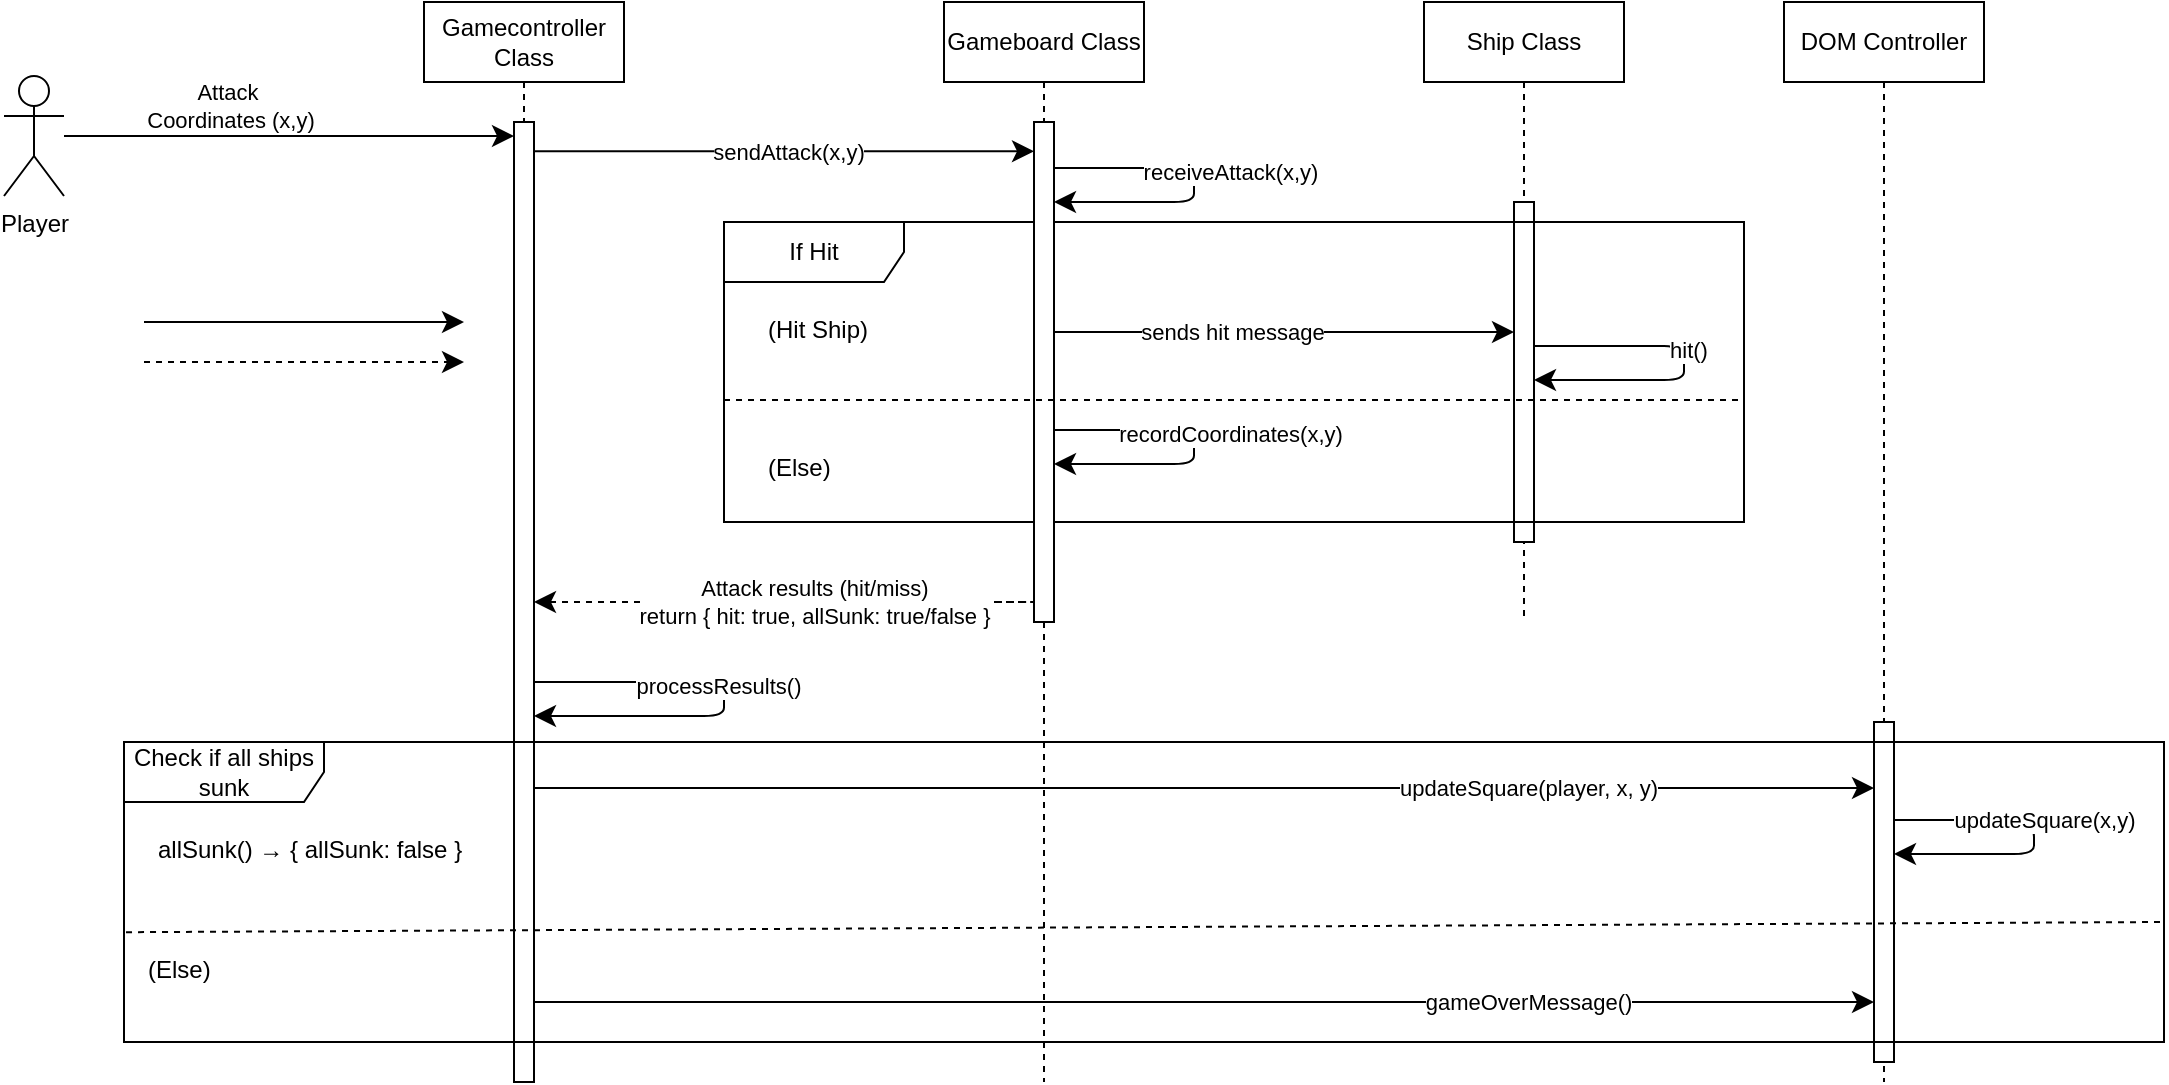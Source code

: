 <mxfile>
  <diagram id="WfUA3Iw9Z-fu757x9HTe" name="Page-1">
    <mxGraphModel dx="2538" dy="619" grid="1" gridSize="10" guides="1" tooltips="1" connect="1" arrows="1" fold="1" page="1" pageScale="1" pageWidth="850" pageHeight="1100" math="0" shadow="0">
      <root>
        <mxCell id="0" />
        <mxCell id="1" parent="0" />
        <mxCell id="4" value="Ship Class" style="shape=umlLifeline;perimeter=lifelinePerimeter;whiteSpace=wrap;html=1;container=1;dropTarget=0;collapsible=0;recursiveResize=0;outlineConnect=0;portConstraint=eastwest;newEdgeStyle={&quot;edgeStyle&quot;:&quot;elbowEdgeStyle&quot;,&quot;elbow&quot;:&quot;vertical&quot;,&quot;curved&quot;:0,&quot;rounded&quot;:0};" parent="1" vertex="1">
          <mxGeometry x="540" y="310" width="100" height="310" as="geometry" />
        </mxCell>
        <mxCell id="26" value="" style="endArrow=classic;startArrow=none;endFill=1;startFill=0;endSize=8;html=1;verticalAlign=bottom;labelBackgroundColor=none;edgeStyle=orthogonalEdgeStyle;" parent="4" edge="1" target="45" source="45">
          <mxGeometry width="160" relative="1" as="geometry">
            <mxPoint x="55" y="172" as="sourcePoint" />
            <mxPoint x="55" y="188.994" as="targetPoint" />
            <Array as="points">
              <mxPoint x="130" y="172" />
              <mxPoint x="130" y="189" />
            </Array>
          </mxGeometry>
        </mxCell>
        <mxCell id="27" value="hit()" style="edgeLabel;html=1;align=center;verticalAlign=middle;resizable=0;points=[];" parent="26" vertex="1" connectable="0">
          <mxGeometry x="-0.24" y="-2" relative="1" as="geometry">
            <mxPoint x="13" as="offset" />
          </mxGeometry>
        </mxCell>
        <mxCell id="45" value="" style="html=1;points=[[0,0,0,0,5],[0,1,0,0,-5],[1,0,0,0,5],[1,1,0,0,-5]];perimeter=orthogonalPerimeter;outlineConnect=0;targetShapes=umlLifeline;portConstraint=eastwest;newEdgeStyle={&quot;curved&quot;:0,&quot;rounded&quot;:0};" vertex="1" parent="4">
          <mxGeometry x="45" y="100" width="10" height="170" as="geometry" />
        </mxCell>
        <mxCell id="6" value="Gameboard Class" style="shape=umlLifeline;perimeter=lifelinePerimeter;whiteSpace=wrap;html=1;container=1;dropTarget=0;collapsible=0;recursiveResize=0;outlineConnect=0;portConstraint=eastwest;newEdgeStyle={&quot;edgeStyle&quot;:&quot;elbowEdgeStyle&quot;,&quot;elbow&quot;:&quot;vertical&quot;,&quot;curved&quot;:0,&quot;rounded&quot;:0};" parent="1" vertex="1">
          <mxGeometry x="300" y="310" width="100" height="540" as="geometry" />
        </mxCell>
        <mxCell id="8" value="Player" style="shape=umlActor;verticalLabelPosition=bottom;verticalAlign=top;html=1;" parent="1" vertex="1">
          <mxGeometry x="-170" y="347" width="30" height="60" as="geometry" />
        </mxCell>
        <mxCell id="12" value="" style="endArrow=classic;startArrow=none;endFill=1;startFill=0;endSize=8;html=1;verticalAlign=bottom;labelBackgroundColor=none;" parent="1" edge="1">
          <mxGeometry width="160" relative="1" as="geometry">
            <mxPoint x="-100" y="470" as="sourcePoint" />
            <mxPoint x="60" y="470" as="targetPoint" />
          </mxGeometry>
        </mxCell>
        <mxCell id="13" value="" style="endArrow=classic;startArrow=none;endFill=1;startFill=0;endSize=8;html=1;verticalAlign=bottom;labelBackgroundColor=none;dashed=1;" parent="1" edge="1">
          <mxGeometry width="160" relative="1" as="geometry">
            <mxPoint x="-100" y="490" as="sourcePoint" />
            <mxPoint x="60" y="490" as="targetPoint" />
          </mxGeometry>
        </mxCell>
        <mxCell id="18" value="If Hit" style="shape=umlFrame;whiteSpace=wrap;html=1;pointerEvents=0;recursiveResize=0;container=1;collapsible=0;width=90;height=30;" parent="1" vertex="1">
          <mxGeometry x="190" y="420" width="510" height="150" as="geometry" />
        </mxCell>
        <mxCell id="7" value="" style="html=1;points=[[0,0,0,0,5],[0,1,0,0,-5],[1,0,0,0,5],[1,1,0,0,-5]];perimeter=orthogonalPerimeter;outlineConnect=0;targetShapes=umlLifeline;portConstraint=eastwest;newEdgeStyle={&quot;curved&quot;:0,&quot;rounded&quot;:0};" parent="18" vertex="1">
          <mxGeometry x="155" y="-50" width="10" height="250" as="geometry" />
        </mxCell>
        <mxCell id="19" value="(Hit Ship)" style="text;html=1;" parent="18" vertex="1">
          <mxGeometry width="100" height="20" relative="1" as="geometry">
            <mxPoint x="20" y="40" as="offset" />
          </mxGeometry>
        </mxCell>
        <mxCell id="20" value="(Else)" style="line;strokeWidth=1;dashed=1;labelPosition=center;verticalLabelPosition=bottom;align=left;verticalAlign=top;spacingLeft=20;spacingTop=15;html=1;whiteSpace=wrap;" parent="18" vertex="1">
          <mxGeometry y="84" width="510" height="10" as="geometry" />
        </mxCell>
        <mxCell id="24" value="" style="endArrow=classic;startArrow=none;endFill=1;startFill=0;endSize=8;html=1;verticalAlign=bottom;labelBackgroundColor=none;edgeStyle=orthogonalEdgeStyle;" parent="18" source="7" target="7" edge="1">
          <mxGeometry width="160" relative="1" as="geometry">
            <mxPoint x="175.0" y="104" as="sourcePoint" />
            <mxPoint x="175.19" y="121" as="targetPoint" />
            <Array as="points">
              <mxPoint x="235" y="104" />
              <mxPoint x="235" y="121" />
            </Array>
          </mxGeometry>
        </mxCell>
        <mxCell id="25" value="recordCoordinates(x,y)" style="edgeLabel;html=1;align=center;verticalAlign=middle;resizable=0;points=[];" parent="24" vertex="1" connectable="0">
          <mxGeometry x="-0.24" y="-2" relative="1" as="geometry">
            <mxPoint x="28" as="offset" />
          </mxGeometry>
        </mxCell>
        <mxCell id="16" value="" style="endArrow=classic;startArrow=none;endFill=1;startFill=0;endSize=8;html=1;verticalAlign=bottom;labelBackgroundColor=none;edgeStyle=orthogonalEdgeStyle;" parent="18" source="7" target="7" edge="1">
          <mxGeometry width="160" relative="1" as="geometry">
            <mxPoint x="175.0" y="-27" as="sourcePoint" />
            <mxPoint x="175.46" y="-10.011" as="targetPoint" />
            <Array as="points">
              <mxPoint x="235" y="-27" />
              <mxPoint x="235" y="-10" />
            </Array>
          </mxGeometry>
        </mxCell>
        <mxCell id="17" value="receiveAttack(x,y)" style="edgeLabel;html=1;align=center;verticalAlign=middle;resizable=0;points=[];" parent="16" vertex="1" connectable="0">
          <mxGeometry x="-0.24" y="-2" relative="1" as="geometry">
            <mxPoint x="28" as="offset" />
          </mxGeometry>
        </mxCell>
        <mxCell id="14" value="" style="endArrow=classic;startArrow=none;endFill=1;startFill=0;endSize=8;html=1;verticalAlign=bottom;labelBackgroundColor=none;" parent="1" source="8" target="46" edge="1">
          <mxGeometry width="160" relative="1" as="geometry">
            <mxPoint x="-230" y="299.58" as="sourcePoint" />
            <mxPoint x="-110" y="300" as="targetPoint" />
          </mxGeometry>
        </mxCell>
        <mxCell id="15" value="Attack&amp;nbsp;&lt;div&gt;Coordinates (x,y)&lt;/div&gt;" style="edgeLabel;html=1;align=center;verticalAlign=middle;resizable=0;points=[];" parent="14" vertex="1" connectable="0">
          <mxGeometry x="-0.124" y="1" relative="1" as="geometry">
            <mxPoint x="-16" y="-14" as="offset" />
          </mxGeometry>
        </mxCell>
        <mxCell id="22" value="" style="endArrow=classic;startArrow=none;endFill=1;startFill=0;endSize=8;html=1;verticalAlign=bottom;labelBackgroundColor=none;" parent="1" target="45" edge="1">
          <mxGeometry width="160" relative="1" as="geometry">
            <mxPoint x="355" y="475" as="sourcePoint" />
            <mxPoint x="585" y="475" as="targetPoint" />
          </mxGeometry>
        </mxCell>
        <mxCell id="23" value="sends hit message" style="edgeLabel;html=1;align=center;verticalAlign=middle;resizable=0;points=[];" parent="22" vertex="1" connectable="0">
          <mxGeometry x="-0.657" relative="1" as="geometry">
            <mxPoint x="49" as="offset" />
          </mxGeometry>
        </mxCell>
        <mxCell id="33" value="DOM Controller" style="shape=umlLifeline;perimeter=lifelinePerimeter;whiteSpace=wrap;html=1;container=1;dropTarget=0;collapsible=0;recursiveResize=0;outlineConnect=0;portConstraint=eastwest;newEdgeStyle={&quot;curved&quot;:0,&quot;rounded&quot;:0};" parent="1" vertex="1">
          <mxGeometry x="720" y="310" width="100" height="540" as="geometry" />
        </mxCell>
        <mxCell id="47" value="" style="html=1;points=[[0,0,0,0,5],[0,1,0,0,-5],[1,0,0,0,5],[1,1,0,0,-5]];perimeter=orthogonalPerimeter;outlineConnect=0;targetShapes=umlLifeline;portConstraint=eastwest;newEdgeStyle={&quot;curved&quot;:0,&quot;rounded&quot;:0};" vertex="1" parent="33">
          <mxGeometry x="45" y="360" width="10" height="170" as="geometry" />
        </mxCell>
        <mxCell id="42" value="" style="endArrow=classic;startArrow=none;endFill=1;startFill=0;endSize=8;html=1;verticalAlign=bottom;labelBackgroundColor=none;edgeStyle=orthogonalEdgeStyle;" edge="1" parent="33" source="47" target="47">
          <mxGeometry width="160" relative="1" as="geometry">
            <mxPoint x="50" y="409" as="sourcePoint" />
            <mxPoint x="50" y="425.994" as="targetPoint" />
            <Array as="points">
              <mxPoint x="125" y="409" />
              <mxPoint x="125" y="426" />
            </Array>
          </mxGeometry>
        </mxCell>
        <mxCell id="44" value="updateSquare(x,y)" style="edgeLabel;html=1;align=center;verticalAlign=middle;resizable=0;points=[];" vertex="1" connectable="0" parent="42">
          <mxGeometry x="-0.043" y="4" relative="1" as="geometry">
            <mxPoint x="1" y="-5" as="offset" />
          </mxGeometry>
        </mxCell>
        <mxCell id="34" value="Gamecontroller Class" style="shape=umlLifeline;perimeter=lifelinePerimeter;whiteSpace=wrap;html=1;container=1;dropTarget=0;collapsible=0;recursiveResize=0;outlineConnect=0;portConstraint=eastwest;newEdgeStyle={&quot;curved&quot;:0,&quot;rounded&quot;:0};" vertex="1" parent="1">
          <mxGeometry x="40" y="310" width="100" height="540" as="geometry" />
        </mxCell>
        <mxCell id="46" value="" style="html=1;points=[[0,0,0,0,5],[0,1,0,0,-5],[1,0,0,0,5],[1,1,0,0,-5]];perimeter=orthogonalPerimeter;outlineConnect=0;targetShapes=umlLifeline;portConstraint=eastwest;newEdgeStyle={&quot;curved&quot;:0,&quot;rounded&quot;:0};" vertex="1" parent="34">
          <mxGeometry x="45" y="60" width="10" height="480" as="geometry" />
        </mxCell>
        <mxCell id="48" value="" style="endArrow=classic;startArrow=none;endFill=1;startFill=0;endSize=8;html=1;verticalAlign=bottom;labelBackgroundColor=none;edgeStyle=orthogonalEdgeStyle;" edge="1" parent="34" source="46" target="46">
          <mxGeometry width="160" relative="1" as="geometry">
            <mxPoint x="75" y="340" as="sourcePoint" />
            <mxPoint x="75" y="357" as="targetPoint" />
            <Array as="points">
              <mxPoint x="150" y="340" />
              <mxPoint x="150" y="357" />
            </Array>
          </mxGeometry>
        </mxCell>
        <mxCell id="49" value="processResults()" style="edgeLabel;html=1;align=center;verticalAlign=middle;resizable=0;points=[];" vertex="1" connectable="0" parent="48">
          <mxGeometry x="-0.24" y="-2" relative="1" as="geometry">
            <mxPoint x="13" as="offset" />
          </mxGeometry>
        </mxCell>
        <mxCell id="35" value="" style="endArrow=classic;startArrow=none;endFill=1;startFill=0;endSize=8;html=1;verticalAlign=bottom;labelBackgroundColor=none;" edge="1" parent="1" source="46">
          <mxGeometry width="160" relative="1" as="geometry">
            <mxPoint x="90.4" y="384.66" as="sourcePoint" />
            <mxPoint x="345" y="384.66" as="targetPoint" />
          </mxGeometry>
        </mxCell>
        <mxCell id="36" value="sendAttack(x,y)" style="edgeLabel;html=1;align=center;verticalAlign=middle;resizable=0;points=[];" vertex="1" connectable="0" parent="35">
          <mxGeometry x="0.011" relative="1" as="geometry">
            <mxPoint as="offset" />
          </mxGeometry>
        </mxCell>
        <mxCell id="37" value="" style="endArrow=classic;startArrow=none;endFill=1;startFill=0;endSize=8;html=1;verticalAlign=bottom;labelBackgroundColor=none;dashed=1;" edge="1" parent="1" target="46">
          <mxGeometry width="160" relative="1" as="geometry">
            <mxPoint x="320" y="610" as="sourcePoint" />
            <mxPoint x="110" y="610" as="targetPoint" />
            <Array as="points">
              <mxPoint x="350" y="610" />
            </Array>
          </mxGeometry>
        </mxCell>
        <mxCell id="38" value="Attack results (hit/miss)&lt;div&gt;&lt;div&gt;return { hit: true, allSunk: true/false }&lt;/div&gt;&lt;/div&gt;" style="edgeLabel;html=1;align=center;verticalAlign=middle;resizable=0;points=[];" vertex="1" connectable="0" parent="37">
          <mxGeometry x="0.264" y="-2" relative="1" as="geometry">
            <mxPoint x="35" y="2" as="offset" />
          </mxGeometry>
        </mxCell>
        <mxCell id="40" value="" style="endArrow=classic;startArrow=none;endFill=1;startFill=0;endSize=8;html=1;verticalAlign=bottom;labelBackgroundColor=none;" edge="1" parent="1">
          <mxGeometry width="160" relative="1" as="geometry">
            <mxPoint x="95" y="703" as="sourcePoint" />
            <mxPoint x="765" y="703" as="targetPoint" />
          </mxGeometry>
        </mxCell>
        <mxCell id="41" value="updateSquare(player, x, y)" style="edgeLabel;html=1;align=center;verticalAlign=middle;resizable=0;points=[];" vertex="1" connectable="0" parent="40">
          <mxGeometry x="0.874" y="-1" relative="1" as="geometry">
            <mxPoint x="-131" y="-1" as="offset" />
          </mxGeometry>
        </mxCell>
        <mxCell id="67" value="Check if all ships sunk" style="shape=umlFrame;whiteSpace=wrap;html=1;pointerEvents=0;recursiveResize=0;container=1;collapsible=0;width=100;height=30;" vertex="1" parent="1">
          <mxGeometry x="-110" y="680" width="1020" height="150" as="geometry" />
        </mxCell>
        <mxCell id="68" value="&lt;div&gt;&lt;font color=&quot;#000000&quot;&gt;allSunk() → { allSunk: false }&lt;/font&gt;&lt;/div&gt;&lt;div&gt;&lt;br&gt;&lt;/div&gt;" style="text;html=1;" vertex="1" parent="67">
          <mxGeometry width="100" height="20" relative="1" as="geometry">
            <mxPoint x="15" y="40" as="offset" />
          </mxGeometry>
        </mxCell>
        <mxCell id="74" value="&lt;div&gt;&lt;font color=&quot;#000000&quot;&gt;(Else)&lt;/font&gt;&lt;/div&gt;" style="text;html=1;" vertex="1" parent="67">
          <mxGeometry x="10" y="100" width="100" height="20" as="geometry" />
        </mxCell>
        <mxCell id="73" value="" style="endArrow=none;startArrow=none;endFill=0;startFill=0;endSize=8;html=1;verticalAlign=bottom;labelBackgroundColor=none;dashed=1;exitX=0.002;exitY=0.7;exitDx=0;exitDy=0;exitPerimeter=0;entryX=1.001;entryY=0.666;entryDx=0;entryDy=0;entryPerimeter=0;" edge="1" parent="67">
          <mxGeometry width="160" relative="1" as="geometry">
            <mxPoint x="1.02" y="95.1" as="sourcePoint" />
            <mxPoint x="1020" y="90.0" as="targetPoint" />
          </mxGeometry>
        </mxCell>
        <mxCell id="70" value="" style="endArrow=classic;startArrow=none;endFill=1;startFill=0;endSize=8;html=1;verticalAlign=bottom;labelBackgroundColor=none;" edge="1" parent="1">
          <mxGeometry width="160" relative="1" as="geometry">
            <mxPoint x="95" y="810" as="sourcePoint" />
            <mxPoint x="765" y="810" as="targetPoint" />
          </mxGeometry>
        </mxCell>
        <mxCell id="71" value="gameOverMessage()" style="edgeLabel;html=1;align=center;verticalAlign=middle;resizable=0;points=[];" vertex="1" connectable="0" parent="70">
          <mxGeometry x="0.874" y="-1" relative="1" as="geometry">
            <mxPoint x="-131" y="-1" as="offset" />
          </mxGeometry>
        </mxCell>
      </root>
    </mxGraphModel>
  </diagram>
</mxfile>
